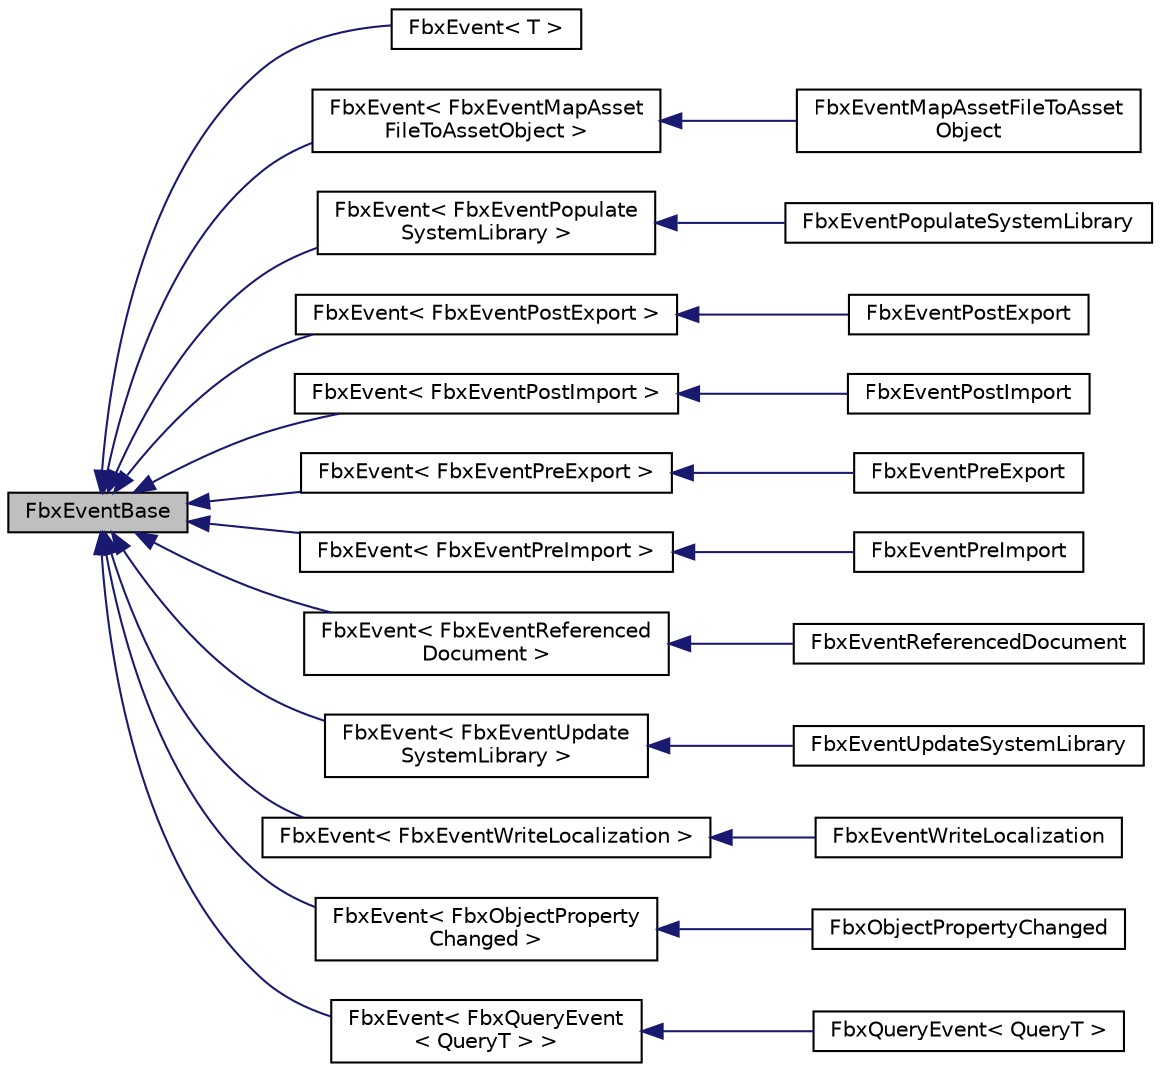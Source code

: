 digraph "FbxEventBase"
{
  edge [fontname="Helvetica",fontsize="10",labelfontname="Helvetica",labelfontsize="10"];
  node [fontname="Helvetica",fontsize="10",shape=record];
  rankdir="LR";
  Node0 [label="FbxEventBase",height=0.2,width=0.4,color="black", fillcolor="grey75", style="filled", fontcolor="black"];
  Node0 -> Node1 [dir="back",color="midnightblue",fontsize="10",style="solid",fontname="Helvetica"];
  Node1 [label="FbxEvent\< T \>",height=0.2,width=0.4,color="black", fillcolor="white", style="filled",URL="$class_fbx_event.html"];
  Node0 -> Node2 [dir="back",color="midnightblue",fontsize="10",style="solid",fontname="Helvetica"];
  Node2 [label="FbxEvent\< FbxEventMapAsset\lFileToAssetObject \>",height=0.2,width=0.4,color="black", fillcolor="white", style="filled",URL="$class_fbx_event.html"];
  Node2 -> Node3 [dir="back",color="midnightblue",fontsize="10",style="solid",fontname="Helvetica"];
  Node3 [label="FbxEventMapAssetFileToAsset\lObject",height=0.2,width=0.4,color="black", fillcolor="white", style="filled",URL="$class_fbx_event_map_asset_file_to_asset_object.html"];
  Node0 -> Node4 [dir="back",color="midnightblue",fontsize="10",style="solid",fontname="Helvetica"];
  Node4 [label="FbxEvent\< FbxEventPopulate\lSystemLibrary \>",height=0.2,width=0.4,color="black", fillcolor="white", style="filled",URL="$class_fbx_event.html"];
  Node4 -> Node5 [dir="back",color="midnightblue",fontsize="10",style="solid",fontname="Helvetica"];
  Node5 [label="FbxEventPopulateSystemLibrary",height=0.2,width=0.4,color="black", fillcolor="white", style="filled",URL="$class_fbx_event_populate_system_library.html"];
  Node0 -> Node6 [dir="back",color="midnightblue",fontsize="10",style="solid",fontname="Helvetica"];
  Node6 [label="FbxEvent\< FbxEventPostExport \>",height=0.2,width=0.4,color="black", fillcolor="white", style="filled",URL="$class_fbx_event.html"];
  Node6 -> Node7 [dir="back",color="midnightblue",fontsize="10",style="solid",fontname="Helvetica"];
  Node7 [label="FbxEventPostExport",height=0.2,width=0.4,color="black", fillcolor="white", style="filled",URL="$class_fbx_event_post_export.html",tooltip="Event that is emitted to plugins after a file is exported to the FBX format. "];
  Node0 -> Node8 [dir="back",color="midnightblue",fontsize="10",style="solid",fontname="Helvetica"];
  Node8 [label="FbxEvent\< FbxEventPostImport \>",height=0.2,width=0.4,color="black", fillcolor="white", style="filled",URL="$class_fbx_event.html"];
  Node8 -> Node9 [dir="back",color="midnightblue",fontsize="10",style="solid",fontname="Helvetica"];
  Node9 [label="FbxEventPostImport",height=0.2,width=0.4,color="black", fillcolor="white", style="filled",URL="$class_fbx_event_post_import.html",tooltip="Event that is emitted to plugins after a FBX file has been imported. "];
  Node0 -> Node10 [dir="back",color="midnightblue",fontsize="10",style="solid",fontname="Helvetica"];
  Node10 [label="FbxEvent\< FbxEventPreExport \>",height=0.2,width=0.4,color="black", fillcolor="white", style="filled",URL="$class_fbx_event.html"];
  Node10 -> Node11 [dir="back",color="midnightblue",fontsize="10",style="solid",fontname="Helvetica"];
  Node11 [label="FbxEventPreExport",height=0.2,width=0.4,color="black", fillcolor="white", style="filled",URL="$class_fbx_event_pre_export.html",tooltip="Event that is emitted to plugins before a file is exported to the FBX format. "];
  Node0 -> Node12 [dir="back",color="midnightblue",fontsize="10",style="solid",fontname="Helvetica"];
  Node12 [label="FbxEvent\< FbxEventPreImport \>",height=0.2,width=0.4,color="black", fillcolor="white", style="filled",URL="$class_fbx_event.html"];
  Node12 -> Node13 [dir="back",color="midnightblue",fontsize="10",style="solid",fontname="Helvetica"];
  Node13 [label="FbxEventPreImport",height=0.2,width=0.4,color="black", fillcolor="white", style="filled",URL="$class_fbx_event_pre_import.html",tooltip="Event that is emitted to plugins before a FBX file has been imported. "];
  Node0 -> Node14 [dir="back",color="midnightblue",fontsize="10",style="solid",fontname="Helvetica"];
  Node14 [label="FbxEvent\< FbxEventReferenced\lDocument \>",height=0.2,width=0.4,color="black", fillcolor="white", style="filled",URL="$class_fbx_event.html"];
  Node14 -> Node15 [dir="back",color="midnightblue",fontsize="10",style="solid",fontname="Helvetica"];
  Node15 [label="FbxEventReferencedDocument",height=0.2,width=0.4,color="black", fillcolor="white", style="filled",URL="$class_fbx_event_referenced_document.html"];
  Node0 -> Node16 [dir="back",color="midnightblue",fontsize="10",style="solid",fontname="Helvetica"];
  Node16 [label="FbxEvent\< FbxEventUpdate\lSystemLibrary \>",height=0.2,width=0.4,color="black", fillcolor="white", style="filled",URL="$class_fbx_event.html"];
  Node16 -> Node17 [dir="back",color="midnightblue",fontsize="10",style="solid",fontname="Helvetica"];
  Node17 [label="FbxEventUpdateSystemLibrary",height=0.2,width=0.4,color="black", fillcolor="white", style="filled",URL="$class_fbx_event_update_system_library.html"];
  Node0 -> Node18 [dir="back",color="midnightblue",fontsize="10",style="solid",fontname="Helvetica"];
  Node18 [label="FbxEvent\< FbxEventWriteLocalization \>",height=0.2,width=0.4,color="black", fillcolor="white", style="filled",URL="$class_fbx_event.html"];
  Node18 -> Node19 [dir="back",color="midnightblue",fontsize="10",style="solid",fontname="Helvetica"];
  Node19 [label="FbxEventWriteLocalization",height=0.2,width=0.4,color="black", fillcolor="white", style="filled",URL="$class_fbx_event_write_localization.html"];
  Node0 -> Node20 [dir="back",color="midnightblue",fontsize="10",style="solid",fontname="Helvetica"];
  Node20 [label="FbxEvent\< FbxObjectProperty\lChanged \>",height=0.2,width=0.4,color="black", fillcolor="white", style="filled",URL="$class_fbx_event.html"];
  Node20 -> Node21 [dir="back",color="midnightblue",fontsize="10",style="solid",fontname="Helvetica"];
  Node21 [label="FbxObjectPropertyChanged",height=0.2,width=0.4,color="black", fillcolor="white", style="filled",URL="$class_fbx_object_property_changed.html"];
  Node0 -> Node22 [dir="back",color="midnightblue",fontsize="10",style="solid",fontname="Helvetica"];
  Node22 [label="FbxEvent\< FbxQueryEvent\l\< QueryT \> \>",height=0.2,width=0.4,color="black", fillcolor="white", style="filled",URL="$class_fbx_event.html"];
  Node22 -> Node23 [dir="back",color="midnightblue",fontsize="10",style="solid",fontname="Helvetica"];
  Node23 [label="FbxQueryEvent\< QueryT \>",height=0.2,width=0.4,color="black", fillcolor="white", style="filled",URL="$class_fbx_query_event.html"];
}
